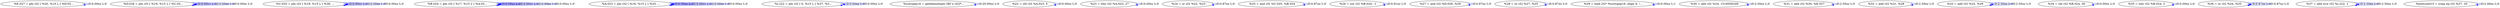digraph {
Node0x3143730[label="  %E.027 = phi i32 [ %20, %15 ], [ %D.02..."];
Node0x3143730 -> Node0x3143730[label="D:0.00ns L:0",color=blue];
Node0x3143810[label="  %D.026 = phi i32 [ %19, %15 ], [ %C.02..."];
Node0x3143810 -> Node0x3143810[label="D:0.00ns L:0",color=blue];
Node0x3143810 -> Node0x3143810[label="D:0.00ns L:0",color=blue];
Node0x3143810 -> Node0x3143810[label="D:0.00ns L:0",color=blue];
Node0x31438f0[label="  %C.025 = phi i32 [ %18, %15 ], [ %36, ..."];
Node0x31438f0 -> Node0x31438f0[label="D:0.00ns L:0",color=blue];
Node0x31438f0 -> Node0x31438f0[label="D:0.00ns L:0",color=blue];
Node0x31438f0 -> Node0x31438f0[label="D:0.00ns L:0",color=blue];
Node0x31439d0[label="  %B.024 = phi i32 [ %17, %15 ], [ %A.02..."];
Node0x31439d0 -> Node0x31439d0[label="D:0.00ns L:0",color=blue];
Node0x31439d0 -> Node0x31439d0[label="D:0.00ns L:0",color=blue];
Node0x31439d0 -> Node0x31439d0[label="D:0.00ns L:0",color=blue];
Node0x31439d0 -> Node0x31439d0[label="D:0.00ns L:0",color=blue];
Node0x3143ab0[label="  %A.023 = phi i32 [ %16, %15 ], [ %33, ..."];
Node0x3143ab0 -> Node0x3143ab0[label="D:0.00ns L:0",color=blue];
Node0x3143ab0 -> Node0x3143ab0[label="D:0.00ns L:0",color=blue];
Node0x3143ab0 -> Node0x3143ab0[label="D:0.00ns L:0",color=blue];
Node0x3143ab0 -> Node0x3143ab0[label="D:0.00ns L:0",color=blue];
Node0x3143b90[label="  %i.222 = phi i32 [ 0, %15 ], [ %37, %2..."];
Node0x3143b90 -> Node0x3143b90[label="D:0.00ns L:0",color=blue];
Node0x3143b90 -> Node0x3143b90[label="D:0.00ns L:0",color=blue];
Node0x3143c70[label="  %scevgep16 = getelementptr [80 x i32]*..."];
Node0x3143c70 -> Node0x3143c70[label="D:20.00ns L:0",color=blue];
Node0x3143dd0[label="  %22 = shl i32 %A.023, 5"];
Node0x3143dd0 -> Node0x3143dd0[label="D:0.00ns L:0",color=blue];
Node0x3143eb0[label="  %23 = lshr i32 %A.023, 27"];
Node0x3143eb0 -> Node0x3143eb0[label="D:0.00ns L:0",color=blue];
Node0x3143f90[label="  %24 = or i32 %22, %23"];
Node0x3143f90 -> Node0x3143f90[label="D:0.87ns L:0",color=blue];
Node0x313ff40[label="  %25 = and i32 %C.025, %B.024"];
Node0x313ff40 -> Node0x313ff40[label="D:0.87ns L:0",color=blue];
Node0x3140020[label="  %26 = xor i32 %B.024, -1"];
Node0x3140020 -> Node0x3140020[label="D:0.91ns L:0",color=blue];
Node0x3140100[label="  %27 = and i32 %D.026, %26"];
Node0x3140100 -> Node0x3140100[label="D:0.87ns L:0",color=blue];
Node0x31401e0[label="  %28 = or i32 %27, %25"];
Node0x31401e0 -> Node0x31401e0[label="D:0.87ns L:0",color=blue];
Node0x3144880[label="  %29 = load i32* %scevgep16, align 4, !..."];
Node0x3144880 -> Node0x3144880[label="D:0.00ns L:1",color=blue];
Node0x3144960[label="  %30 = add i32 %24, 1518500249"];
Node0x3144960 -> Node0x3144960[label="D:2.50ns L:0",color=blue];
Node0x3144ab0[label="  %31 = add i32 %30, %E.027"];
Node0x3144ab0 -> Node0x3144ab0[label="D:2.50ns L:0",color=blue];
Node0x3144b90[label="  %32 = add i32 %31, %28"];
Node0x3144b90 -> Node0x3144b90[label="D:2.50ns L:0",color=blue];
Node0x3144c70[label="  %33 = add i32 %32, %29"];
Node0x3144c70 -> Node0x3144c70[label="D:2.50ns L:0",color=blue];
Node0x3144c70 -> Node0x3144c70[label="D:2.50ns L:0",color=blue];
Node0x3144d50[label="  %34 = shl i32 %B.024, 30"];
Node0x3144d50 -> Node0x3144d50[label="D:0.00ns L:0",color=blue];
Node0x3144e30[label="  %35 = lshr i32 %B.024, 2"];
Node0x3144e30 -> Node0x3144e30[label="D:0.00ns L:0",color=blue];
Node0x3144f10[label="  %36 = or i32 %34, %35"];
Node0x3144f10 -> Node0x3144f10[label="D:0.87ns L:0",color=blue];
Node0x3144f10 -> Node0x3144f10[label="D:0.87ns L:0",color=blue];
Node0x3144ff0[label="  %37 = add nsw i32 %i.222, 1"];
Node0x3144ff0 -> Node0x3144ff0[label="D:2.50ns L:0",color=blue];
Node0x3144ff0 -> Node0x3144ff0[label="D:2.50ns L:0",color=blue];
Node0x31450d0[label="  %exitcond15 = icmp eq i32 %37, 20"];
Node0x31450d0 -> Node0x31450d0[label="D:2.49ns L:0",color=blue];
}
